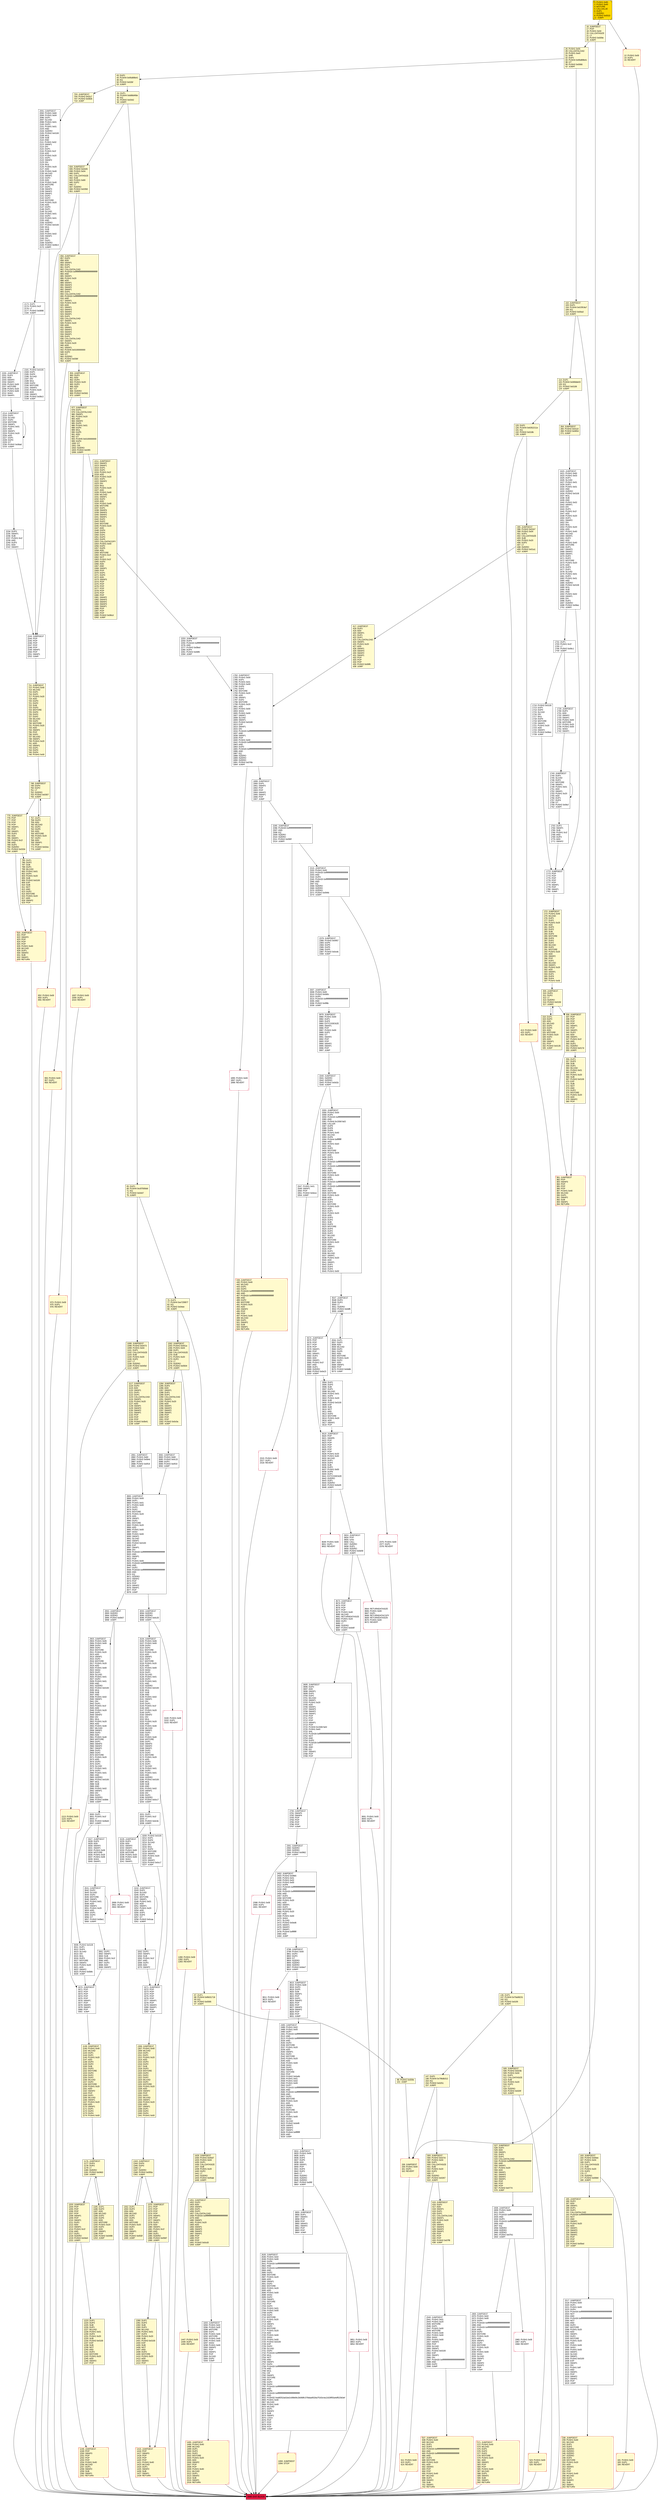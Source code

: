 digraph G {
bgcolor=transparent rankdir=UD;
node [shape=box style=filled color=black fillcolor=white fontname=arial fontcolor=black];
1262 [label="1262: JUMPDEST\l1263: PUSH2 0x051a\l1266: PUSH1 0x04\l1268: DUP1\l1269: CALLDATASIZE\l1270: SUB\l1271: PUSH1 0x20\l1273: DUP2\l1274: LT\l1275: ISZERO\l1276: PUSH2 0x0504\l1279: JUMPI\l" fillcolor=lemonchiffon ];
1117 [label="1117: JUMPDEST\l1118: DUP2\l1119: ADD\l1120: SWAP1\l1121: DUP1\l1122: DUP1\l1123: CALLDATALOAD\l1124: SWAP1\l1125: PUSH1 0x20\l1127: ADD\l1128: SWAP1\l1129: SWAP3\l1130: SWAP2\l1131: SWAP1\l1132: POP\l1133: POP\l1134: POP\l1135: PUSH2 0x0b41\l1138: JUMP\l" fillcolor=lemonchiffon ];
3594 [label="3594: DUP1\l3595: DUP3\l3596: SUB\l3597: DUP1\l3598: MLOAD\l3599: PUSH1 0x01\l3601: DUP4\l3602: PUSH1 0x20\l3604: SUB\l3605: PUSH2 0x0100\l3608: EXP\l3609: SUB\l3610: NOT\l3611: AND\l3612: DUP2\l3613: MSTORE\l3614: PUSH1 0x20\l3616: ADD\l3617: SWAP2\l3618: POP\l" ];
959 [label="959: JUMPDEST\l960: DUP3\l961: ADD\l962: DUP4\l963: PUSH1 0x20\l965: DUP3\l966: ADD\l967: GT\l968: ISZERO\l969: PUSH2 0x03d1\l972: JUMPI\l" fillcolor=lemonchiffon ];
505 [label="505: JUMPDEST\l506: PUSH2 0x023b\l509: PUSH1 0x04\l511: DUP1\l512: CALLDATASIZE\l513: SUB\l514: PUSH1 0x20\l516: DUP2\l517: LT\l518: ISZERO\l519: PUSH2 0x020f\l522: JUMPI\l" fillcolor=lemonchiffon ];
2173 [label="2173: DUP1\l2174: PUSH1 0x1f\l2176: LT\l2177: PUSH2 0x0898\l2180: JUMPI\l" ];
1447 [label="1447: PUSH1 0x00\l1449: DUP1\l1450: REVERT\l" fillcolor=lemonchiffon shape=Msquare color=crimson ];
336 [label="336: JUMPDEST\l337: POP\l338: POP\l339: POP\l340: POP\l341: SWAP1\l342: POP\l343: SWAP1\l344: DUP2\l345: ADD\l346: SWAP1\l347: PUSH1 0x1f\l349: AND\l350: DUP1\l351: ISZERO\l352: PUSH2 0x017d\l355: JUMPI\l" fillcolor=lemonchiffon ];
3547 [label="3547: JUMPDEST\l3548: DUP4\l3549: DUP2\l3550: LT\l3551: ISZERO\l3552: PUSH2 0x0df6\l3555: JUMPI\l" ];
3000 [label="3000: DUP1\l3001: PUSH1 0x1f\l3003: LT\l3004: PUSH2 0x0bd3\l3007: JUMPI\l" ];
3283 [label="3283: JUMPDEST\l3284: PUSH1 0x02\l3286: PUSH1 0x20\l3288: MSTORE\l3289: DUP1\l3290: PUSH1 0x00\l3292: MSTORE\l3293: PUSH1 0x40\l3295: PUSH1 0x00\l3297: SHA3\l3298: PUSH1 0x00\l3300: SWAP2\l3301: POP\l3302: SWAP1\l3303: POP\l3304: SLOAD\l3305: DUP2\l3306: JUMP\l" ];
1965 [label="1965: PUSH1 0x00\l1967: DUP1\l1968: REVERT\l" shape=Msquare color=crimson ];
2903 [label="2903: JUMPDEST\l2904: PUSH1 0x05\l2906: PUSH1 0x00\l2908: DUP4\l2909: DUP2\l2910: MSTORE\l2911: PUSH1 0x20\l2913: ADD\l2914: SWAP1\l2915: DUP2\l2916: MSTORE\l2917: PUSH1 0x20\l2919: ADD\l2920: PUSH1 0x00\l2922: SHA3\l2923: DUP1\l2924: SLOAD\l2925: PUSH1 0x01\l2927: DUP2\l2928: PUSH1 0x01\l2930: AND\l2931: ISZERO\l2932: PUSH2 0x0100\l2935: MUL\l2936: SUB\l2937: AND\l2938: PUSH1 0x02\l2940: SWAP1\l2941: DIV\l2942: DUP1\l2943: PUSH1 0x1f\l2945: ADD\l2946: PUSH1 0x20\l2948: DUP1\l2949: SWAP2\l2950: DIV\l2951: MUL\l2952: PUSH1 0x20\l2954: ADD\l2955: PUSH1 0x40\l2957: MLOAD\l2958: SWAP1\l2959: DUP2\l2960: ADD\l2961: PUSH1 0x40\l2963: MSTORE\l2964: DUP1\l2965: SWAP3\l2966: SWAP2\l2967: SWAP1\l2968: DUP2\l2969: DUP2\l2970: MSTORE\l2971: PUSH1 0x20\l2973: ADD\l2974: DUP3\l2975: DUP1\l2976: SLOAD\l2977: PUSH1 0x01\l2979: DUP2\l2980: PUSH1 0x01\l2982: AND\l2983: ISZERO\l2984: PUSH2 0x0100\l2987: MUL\l2988: SUB\l2989: AND\l2990: PUSH1 0x02\l2992: SWAP1\l2993: DIV\l2994: DUP1\l2995: ISZERO\l2996: PUSH2 0x0bfe\l2999: JUMPI\l" ];
2040 [label="2040: JUMPDEST\l2041: PUSH1 0x01\l2043: PUSH1 0x20\l2045: MSTORE\l2046: DUP1\l2047: PUSH1 0x00\l2049: MSTORE\l2050: PUSH1 0x40\l2052: PUSH1 0x00\l2054: SHA3\l2055: PUSH1 0x00\l2057: SWAP2\l2058: POP\l2059: SLOAD\l2060: SWAP1\l2061: PUSH2 0x0100\l2064: EXP\l2065: SWAP1\l2066: DIV\l2067: PUSH20 0xffffffffffffffffffffffffffffffffffffffff\l2088: AND\l2089: DUP2\l2090: JUMP\l" ];
795 [label="795: DUP1\l796: DUP3\l797: SUB\l798: DUP1\l799: MLOAD\l800: PUSH1 0x01\l802: DUP4\l803: PUSH1 0x20\l805: SUB\l806: PUSH2 0x0100\l809: EXP\l810: SUB\l811: NOT\l812: AND\l813: DUP2\l814: MSTORE\l815: PUSH1 0x20\l817: ADD\l818: SWAP2\l819: POP\l" fillcolor=lemonchiffon ];
775 [label="775: JUMPDEST\l776: POP\l777: POP\l778: POP\l779: POP\l780: SWAP1\l781: POP\l782: SWAP1\l783: DUP2\l784: ADD\l785: SWAP1\l786: PUSH1 0x1f\l788: AND\l789: DUP1\l790: ISZERO\l791: PUSH2 0x0334\l794: JUMPI\l" fillcolor=lemonchiffon ];
181 [label="181: PUSH1 0x00\l183: DUP1\l184: REVERT\l" fillcolor=lemonchiffon shape=Msquare color=crimson ];
1095 [label="1095: JUMPDEST\l1096: PUSH2 0x0473\l1099: PUSH1 0x04\l1101: DUP1\l1102: CALLDATASIZE\l1103: SUB\l1104: PUSH1 0x20\l1106: DUP2\l1107: LT\l1108: ISZERO\l1109: PUSH2 0x045d\l1112: JUMPI\l" fillcolor=lemonchiffon ];
1710 [label="1710: PUSH2 0x0100\l1713: DUP1\l1714: DUP4\l1715: SLOAD\l1716: DIV\l1717: MUL\l1718: DUP4\l1719: MSTORE\l1720: SWAP2\l1721: PUSH1 0x20\l1723: ADD\l1724: SWAP2\l1725: PUSH2 0x06ec\l1728: JUMP\l" ];
1702 [label="1702: DUP1\l1703: PUSH1 0x1f\l1705: LT\l1706: PUSH2 0x06c1\l1709: JUMPI\l" ];
0 [label="0: PUSH1 0x80\l2: PUSH1 0x40\l4: MSTORE\l5: CALLVALUE\l6: DUP1\l7: ISZERO\l8: PUSH2 0x0010\l11: JUMPI\l" fillcolor=lemonchiffon shape=Msquare fillcolor=gold ];
3865 [label="3865: JUMPDEST\l3866: PUSH1 0x00\l3868: DUP1\l3869: PUSH1 0x01\l3871: PUSH1 0x00\l3873: DUP5\l3874: DUP2\l3875: MSTORE\l3876: PUSH1 0x20\l3878: ADD\l3879: SWAP1\l3880: DUP2\l3881: MSTORE\l3882: PUSH1 0x20\l3884: ADD\l3885: PUSH1 0x00\l3887: SHA3\l3888: PUSH1 0x00\l3890: SWAP1\l3891: SLOAD\l3892: SWAP1\l3893: PUSH2 0x0100\l3896: EXP\l3897: SWAP1\l3898: DIV\l3899: PUSH20 0xffffffffffffffffffffffffffffffffffffffff\l3920: AND\l3921: SWAP1\l3922: POP\l3923: PUSH1 0x00\l3925: PUSH20 0xffffffffffffffffffffffffffffffffffffffff\l3946: AND\l3947: DUP2\l3948: PUSH20 0xffffffffffffffffffffffffffffffffffffffff\l3969: AND\l3970: EQ\l3971: ISZERO\l3972: SWAP2\l3973: POP\l3974: POP\l3975: SWAP2\l3976: SWAP1\l3977: POP\l3978: JUMP\l" ];
147 [label="147: DUP1\l148: PUSH4 0x796db312\l153: EQ\l154: PUSH2 0x0251\l157: JUMPI\l" fillcolor=lemonchiffon ];
309 [label="309: JUMPDEST\l310: DUP4\l311: DUP2\l312: LT\l313: ISZERO\l314: PUSH2 0x0150\l317: JUMPI\l" fillcolor=lemonchiffon ];
955 [label="955: PUSH1 0x00\l957: DUP1\l958: REVERT\l" fillcolor=lemonchiffon shape=Msquare color=crimson ];
1908 [label="1908: JUMPDEST\l1909: PUSH1 0x00\l1911: DUP1\l1912: PUSH20 0xffffffffffffffffffffffffffffffffffffffff\l1933: AND\l1934: DUP3\l1935: PUSH20 0xffffffffffffffffffffffffffffffffffffffff\l1956: AND\l1957: EQ\l1958: ISZERO\l1959: ISZERO\l1960: ISZERO\l1961: PUSH2 0x07b1\l1964: JUMPI\l" ];
3307 [label="3307: JUMPDEST\l3308: PUSH1 0x00\l3310: PUSH2 0x0d0c\l3313: DUP5\l3314: PUSH20 0xffffffffffffffffffffffffffffffffffffffff\l3335: AND\l3336: PUSH2 0x0f8b\l3339: JUMP\l" ];
395 [label="395: JUMPDEST\l396: PUSH2 0x01b7\l399: PUSH1 0x04\l401: DUP1\l402: CALLDATASIZE\l403: SUB\l404: PUSH1 0x20\l406: DUP2\l407: LT\l408: ISZERO\l409: PUSH2 0x01a1\l412: JUMPI\l" fillcolor=lemonchiffon ];
1415 [label="1415: JUMPDEST\l1416: POP\l1417: SWAP3\l1418: POP\l1419: POP\l1420: POP\l1421: PUSH1 0x40\l1423: MLOAD\l1424: DUP1\l1425: SWAP2\l1426: SUB\l1427: SWAP1\l1428: RETURN\l" fillcolor=lemonchiffon shape=Msquare color=crimson ];
2319 [label="2319: JUMPDEST\l2320: PUSH1 0x00\l2322: PUSH20 0xffffffffffffffffffffffffffffffffffffffff\l2343: AND\l2344: DUP4\l2345: PUSH20 0xffffffffffffffffffffffffffffffffffffffff\l2366: AND\l2367: EQ\l2368: ISZERO\l2369: ISZERO\l2370: ISZERO\l2371: PUSH2 0x094b\l2374: JUMPI\l" ];
615 [label="615: JUMPDEST\l616: DUP2\l617: ADD\l618: SWAP1\l619: DUP1\l620: DUP1\l621: CALLDATALOAD\l622: SWAP1\l623: PUSH1 0x20\l625: ADD\l626: SWAP1\l627: SWAP3\l628: SWAP2\l629: SWAP1\l630: POP\l631: POP\l632: POP\l633: PUSH2 0x07f8\l636: JUMP\l" fillcolor=lemonchiffon ];
16 [label="16: JUMPDEST\l17: POP\l18: PUSH1 0x04\l20: CALLDATASIZE\l21: LT\l22: PUSH2 0x009e\l25: JUMPI\l" fillcolor=lemonchiffon ];
1352 [label="1352: DUP1\l1353: DUP3\l1354: ADD\l1355: MLOAD\l1356: DUP2\l1357: DUP5\l1358: ADD\l1359: MSTORE\l1360: PUSH1 0x20\l1362: DUP2\l1363: ADD\l1364: SWAP1\l1365: POP\l1366: PUSH2 0x053f\l1369: JUMP\l" fillcolor=lemonchiffon ];
1517 [label="1517: JUMPDEST\l1518: PUSH1 0x00\l1520: DUP1\l1521: PUSH1 0x00\l1523: DUP4\l1524: PUSH28 0xffffffffffffffffffffffffffffffffffffffffffffffffffffffff\l1553: NOT\l1554: AND\l1555: PUSH28 0xffffffffffffffffffffffffffffffffffffffffffffffffffffffff\l1584: NOT\l1585: AND\l1586: DUP2\l1587: MSTORE\l1588: PUSH1 0x20\l1590: ADD\l1591: SWAP1\l1592: DUP2\l1593: MSTORE\l1594: PUSH1 0x20\l1596: ADD\l1597: PUSH1 0x00\l1599: SHA3\l1600: PUSH1 0x00\l1602: SWAP1\l1603: SLOAD\l1604: SWAP1\l1605: PUSH2 0x0100\l1608: EXP\l1609: SWAP1\l1610: DIV\l1611: PUSH1 0xff\l1613: AND\l1614: SWAP1\l1615: POP\l1616: SWAP2\l1617: SWAP1\l1618: POP\l1619: JUMP\l" ];
637 [label="637: JUMPDEST\l638: PUSH1 0x40\l640: MLOAD\l641: DUP1\l642: DUP3\l643: PUSH20 0xffffffffffffffffffffffffffffffffffffffff\l664: AND\l665: PUSH20 0xffffffffffffffffffffffffffffffffffffffff\l686: AND\l687: DUP2\l688: MSTORE\l689: PUSH1 0x20\l691: ADD\l692: SWAP2\l693: POP\l694: POP\l695: PUSH1 0x40\l697: MLOAD\l698: DUP1\l699: SWAP2\l700: SUB\l701: SWAP1\l702: RETURN\l" fillcolor=lemonchiffon shape=Msquare color=crimson ];
1185 [label="1185: DUP1\l1186: DUP3\l1187: ADD\l1188: MLOAD\l1189: DUP2\l1190: DUP5\l1191: ADD\l1192: MSTORE\l1193: PUSH1 0x20\l1195: DUP2\l1196: ADD\l1197: SWAP1\l1198: POP\l1199: PUSH2 0x0498\l1202: JUMP\l" fillcolor=lemonchiffon ];
2091 [label="2091: JUMPDEST\l2092: PUSH1 0x60\l2094: PUSH1 0x04\l2096: DUP1\l2097: SLOAD\l2098: PUSH1 0x01\l2100: DUP2\l2101: PUSH1 0x01\l2103: AND\l2104: ISZERO\l2105: PUSH2 0x0100\l2108: MUL\l2109: SUB\l2110: AND\l2111: PUSH1 0x02\l2113: SWAP1\l2114: DIV\l2115: DUP1\l2116: PUSH1 0x1f\l2118: ADD\l2119: PUSH1 0x20\l2121: DUP1\l2122: SWAP2\l2123: DIV\l2124: MUL\l2125: PUSH1 0x20\l2127: ADD\l2128: PUSH1 0x40\l2130: MLOAD\l2131: SWAP1\l2132: DUP2\l2133: ADD\l2134: PUSH1 0x40\l2136: MSTORE\l2137: DUP1\l2138: SWAP3\l2139: SWAP2\l2140: SWAP1\l2141: DUP2\l2142: DUP2\l2143: MSTORE\l2144: PUSH1 0x20\l2146: ADD\l2147: DUP3\l2148: DUP1\l2149: SLOAD\l2150: PUSH1 0x01\l2152: DUP2\l2153: PUSH1 0x01\l2155: AND\l2156: ISZERO\l2157: PUSH2 0x0100\l2160: MUL\l2161: SUB\l2162: AND\l2163: PUSH1 0x02\l2165: SWAP1\l2166: DIV\l2167: DUP1\l2168: ISZERO\l2169: PUSH2 0x08c3\l2172: JUMPI\l" ];
3347 [label="3347: PUSH1 0x01\l3349: SWAP1\l3350: POP\l3351: PUSH2 0x0ece\l3354: JUMP\l" ];
98 [label="98: PUSH2 0x009e\l101: JUMP\l" fillcolor=lemonchiffon ];
1429 [label="1429: JUMPDEST\l1430: PUSH2 0x05d7\l1433: PUSH1 0x04\l1435: DUP1\l1436: CALLDATASIZE\l1437: SUB\l1438: PUSH1 0x20\l1440: DUP2\l1441: LT\l1442: ISZERO\l1443: PUSH2 0x05ab\l1446: JUMPI\l" fillcolor=lemonchiffon ];
413 [label="413: PUSH1 0x00\l415: DUP1\l416: REVERT\l" fillcolor=lemonchiffon shape=Msquare color=crimson ];
43 [label="43: DUP1\l44: PUSH4 0x95d89b41\l49: EQ\l50: PUSH2 0x02bf\l53: JUMPI\l" fillcolor=lemonchiffon ];
2402 [label="2402: JUMPDEST\l2403: PUSH2 0x09b5\l2406: PUSH1 0x01\l2408: PUSH1 0x02\l2410: PUSH1 0x00\l2412: DUP8\l2413: PUSH20 0xffffffffffffffffffffffffffffffffffffffff\l2434: AND\l2435: PUSH20 0xffffffffffffffffffffffffffffffffffffffff\l2456: AND\l2457: DUP2\l2458: MSTORE\l2459: PUSH1 0x20\l2461: ADD\l2462: SWAP1\l2463: DUP2\l2464: MSTORE\l2465: PUSH1 0x20\l2467: ADD\l2468: PUSH1 0x00\l2470: SHA3\l2471: SLOAD\l2472: PUSH2 0x0ed6\l2475: SWAP1\l2476: SWAP2\l2477: SWAP1\l2478: PUSH4 0xffffffff\l2483: AND\l2484: JUMP\l" ];
3979 [label="3979: JUMPDEST\l3980: PUSH1 0x00\l3982: DUP1\l3983: DUP3\l3984: EXTCODESIZE\l3985: SWAP1\l3986: POP\l3987: PUSH1 0x00\l3989: DUP2\l3990: GT\l3991: SWAP2\l3992: POP\l3993: POP\l3994: SWAP2\l3995: SWAP1\l3996: POP\l3997: JUMP\l" ];
1782 [label="1782: JUMPDEST\l1783: PUSH1 0x00\l1785: DUP1\l1786: PUSH1 0x01\l1788: PUSH1 0x00\l1790: DUP5\l1791: DUP2\l1792: MSTORE\l1793: PUSH1 0x20\l1795: ADD\l1796: SWAP1\l1797: DUP2\l1798: MSTORE\l1799: PUSH1 0x20\l1801: ADD\l1802: PUSH1 0x00\l1804: SHA3\l1805: PUSH1 0x00\l1807: SWAP1\l1808: SLOAD\l1809: SWAP1\l1810: PUSH2 0x0100\l1813: EXP\l1814: SWAP1\l1815: DIV\l1816: PUSH20 0xffffffffffffffffffffffffffffffffffffffff\l1837: AND\l1838: SWAP1\l1839: POP\l1840: PUSH1 0x00\l1842: PUSH20 0xffffffffffffffffffffffffffffffffffffffff\l1863: AND\l1864: DUP2\l1865: PUSH20 0xffffffffffffffffffffffffffffffffffffffff\l1886: AND\l1887: EQ\l1888: ISZERO\l1889: ISZERO\l1890: ISZERO\l1891: PUSH2 0x076b\l1894: JUMPI\l" ];
593 [label="593: JUMPDEST\l594: PUSH2 0x027d\l597: PUSH1 0x04\l599: DUP1\l600: CALLDATASIZE\l601: SUB\l602: PUSH1 0x20\l604: DUP2\l605: LT\l606: ISZERO\l607: PUSH2 0x0267\l610: JUMPI\l" fillcolor=lemonchiffon ];
2379 [label="2379: JUMPDEST\l2380: PUSH2 0x0957\l2383: DUP5\l2384: DUP5\l2385: DUP5\l2386: DUP5\l2387: PUSH2 0x0ceb\l2390: JUMP\l" ];
3811 [label="3811: PUSH1 0x00\l3813: DUP1\l3814: REVERT\l" shape=Msquare color=crimson ];
3340 [label="3340: JUMPDEST\l3341: ISZERO\l3342: ISZERO\l3343: PUSH2 0x0d1b\l3346: JUMPI\l" ];
185 [label="185: JUMPDEST\l186: DUP2\l187: ADD\l188: SWAP1\l189: DUP1\l190: DUP1\l191: CALLDATALOAD\l192: PUSH28 0xffffffffffffffffffffffffffffffffffffffffffffffffffffffff\l221: NOT\l222: AND\l223: SWAP1\l224: PUSH1 0x20\l226: ADD\l227: SWAP1\l228: SWAP3\l229: SWAP2\l230: SWAP1\l231: POP\l232: POP\l233: POP\l234: PUSH2 0x05ed\l237: JUMP\l" fillcolor=lemonchiffon ];
1203 [label="1203: JUMPDEST\l1204: POP\l1205: POP\l1206: POP\l1207: POP\l1208: SWAP1\l1209: POP\l1210: SWAP1\l1211: DUP2\l1212: ADD\l1213: SWAP1\l1214: PUSH1 0x1f\l1216: AND\l1217: DUP1\l1218: ISZERO\l1219: PUSH2 0x04e0\l1222: JUMPI\l" fillcolor=lemonchiffon ];
3664 [label="3664: RETURNDATASIZE\l3665: PUSH1 0x00\l3667: DUP1\l3668: RETURNDATACOPY\l3669: RETURNDATASIZE\l3670: PUSH1 0x00\l3672: REVERT\l" shape=Msquare color=crimson ];
1007 [label="1007: PUSH1 0x00\l1009: DUP1\l1010: REVERT\l" fillcolor=lemonchiffon shape=Msquare color=crimson ];
3041 [label="3041: JUMPDEST\l3042: DUP2\l3043: SLOAD\l3044: DUP2\l3045: MSTORE\l3046: SWAP1\l3047: PUSH1 0x01\l3049: ADD\l3050: SWAP1\l3051: PUSH1 0x20\l3053: ADD\l3054: DUP1\l3055: DUP4\l3056: GT\l3057: PUSH2 0x0be1\l3060: JUMPI\l" ];
3790 [label="3790: JUMPDEST\l3791: SWAP5\l3792: SWAP4\l3793: POP\l3794: POP\l3795: POP\l3796: POP\l3797: JUMP\l" ];
1370 [label="1370: JUMPDEST\l1371: POP\l1372: POP\l1373: POP\l1374: POP\l1375: SWAP1\l1376: POP\l1377: SWAP1\l1378: DUP2\l1379: ADD\l1380: SWAP1\l1381: PUSH1 0x1f\l1383: AND\l1384: DUP1\l1385: ISZERO\l1386: PUSH2 0x0587\l1389: JUMPI\l" fillcolor=lemonchiffon ];
2285 [label="2285: JUMPDEST\l2286: PUSH20 0xffffffffffffffffffffffffffffffffffffffff\l2307: AND\l2308: EQ\l2309: ISZERO\l2310: ISZERO\l2311: PUSH2 0x090f\l2314: JUMPI\l" ];
3271 [label="3271: JUMPDEST\l3272: POP\l3273: POP\l3274: POP\l3275: POP\l3276: POP\l3277: SWAP1\l3278: POP\l3279: SWAP2\l3280: SWAP1\l3281: POP\l3282: JUMP\l" ];
3242 [label="3242: JUMPDEST\l3243: DUP2\l3244: SLOAD\l3245: DUP2\l3246: MSTORE\l3247: SWAP1\l3248: PUSH1 0x01\l3250: ADD\l3251: SWAP1\l3252: PUSH1 0x20\l3254: ADD\l3255: DUP1\l3256: DUP4\l3257: GT\l3258: PUSH2 0x0caa\l3261: JUMPI\l" ];
3070 [label="3070: JUMPDEST\l3071: POP\l3072: POP\l3073: POP\l3074: POP\l3075: POP\l3076: SWAP1\l3077: POP\l3078: SWAP2\l3079: SWAP1\l3080: POP\l3081: JUMP\l" ];
3855 [label="3855: JUMPDEST\l3856: DUP1\l3857: SWAP2\l3858: POP\l3859: POP\l3860: SWAP3\l3861: SWAP2\l3862: POP\l3863: POP\l3864: JUMP\l" ];
1495 [label="1495: JUMPDEST\l1496: PUSH1 0x40\l1498: MLOAD\l1499: DUP1\l1500: DUP3\l1501: DUP2\l1502: MSTORE\l1503: PUSH1 0x20\l1505: ADD\l1506: SWAP2\l1507: POP\l1508: POP\l1509: PUSH1 0x40\l1511: MLOAD\l1512: DUP1\l1513: SWAP2\l1514: SUB\l1515: SWAP1\l1516: RETURN\l" fillcolor=lemonchiffon shape=Msquare color=crimson ];
318 [label="318: DUP1\l319: DUP3\l320: ADD\l321: MLOAD\l322: DUP2\l323: DUP5\l324: ADD\l325: MSTORE\l326: PUSH1 0x20\l328: DUP2\l329: ADD\l330: SWAP1\l331: POP\l332: PUSH2 0x0135\l335: JUMP\l" fillcolor=lemonchiffon ];
1390 [label="1390: DUP1\l1391: DUP3\l1392: SUB\l1393: DUP1\l1394: MLOAD\l1395: PUSH1 0x01\l1397: DUP4\l1398: PUSH1 0x20\l1400: SUB\l1401: PUSH2 0x0100\l1404: EXP\l1405: SUB\l1406: NOT\l1407: AND\l1408: DUP2\l1409: MSTORE\l1410: PUSH1 0x20\l1412: ADD\l1413: SWAP2\l1414: POP\l" fillcolor=lemonchiffon ];
3104 [label="3104: JUMPDEST\l3105: PUSH1 0x06\l3107: PUSH1 0x00\l3109: DUP4\l3110: DUP2\l3111: MSTORE\l3112: PUSH1 0x20\l3114: ADD\l3115: SWAP1\l3116: DUP2\l3117: MSTORE\l3118: PUSH1 0x20\l3120: ADD\l3121: PUSH1 0x00\l3123: SHA3\l3124: DUP1\l3125: SLOAD\l3126: PUSH1 0x01\l3128: DUP2\l3129: PUSH1 0x01\l3131: AND\l3132: ISZERO\l3133: PUSH2 0x0100\l3136: MUL\l3137: SUB\l3138: AND\l3139: PUSH1 0x02\l3141: SWAP1\l3142: DIV\l3143: DUP1\l3144: PUSH1 0x1f\l3146: ADD\l3147: PUSH1 0x20\l3149: DUP1\l3150: SWAP2\l3151: DIV\l3152: MUL\l3153: PUSH1 0x20\l3155: ADD\l3156: PUSH1 0x40\l3158: MLOAD\l3159: SWAP1\l3160: DUP2\l3161: ADD\l3162: PUSH1 0x40\l3164: MSTORE\l3165: DUP1\l3166: SWAP3\l3167: SWAP2\l3168: SWAP1\l3169: DUP2\l3170: DUP2\l3171: MSTORE\l3172: PUSH1 0x20\l3174: ADD\l3175: DUP3\l3176: DUP1\l3177: SLOAD\l3178: PUSH1 0x01\l3180: DUP2\l3181: PUSH1 0x01\l3183: AND\l3184: ISZERO\l3185: PUSH2 0x0100\l3188: MUL\l3189: SUB\l3190: AND\l3191: PUSH1 0x02\l3193: SWAP1\l3194: DIV\l3195: DUP1\l3196: ISZERO\l3197: PUSH2 0x0cc7\l3200: JUMPI\l" ];
748 [label="748: JUMPDEST\l749: DUP4\l750: DUP2\l751: LT\l752: ISZERO\l753: PUSH2 0x0307\l756: JUMPI\l" fillcolor=lemonchiffon ];
973 [label="973: PUSH1 0x00\l975: DUP1\l976: REVERT\l" fillcolor=lemonchiffon shape=Msquare color=crimson ];
356 [label="356: DUP1\l357: DUP3\l358: SUB\l359: DUP1\l360: MLOAD\l361: PUSH1 0x01\l363: DUP4\l364: PUSH1 0x20\l366: SUB\l367: PUSH2 0x0100\l370: EXP\l371: SUB\l372: NOT\l373: AND\l374: DUP2\l375: MSTORE\l376: PUSH1 0x20\l378: ADD\l379: SWAP2\l380: POP\l" fillcolor=lemonchiffon ];
3201 [label="3201: DUP1\l3202: PUSH1 0x1f\l3204: LT\l3205: PUSH2 0x0c9c\l3208: JUMPI\l" ];
3556 [label="3556: DUP1\l3557: DUP3\l3558: ADD\l3559: MLOAD\l3560: DUP2\l3561: DUP5\l3562: ADD\l3563: MSTORE\l3564: PUSH1 0x20\l3566: DUP2\l3567: ADD\l3568: SWAP1\l3569: POP\l3570: PUSH2 0x0ddb\l3573: JUMP\l" ];
711 [label="711: JUMPDEST\l712: PUSH1 0x40\l714: MLOAD\l715: DUP1\l716: DUP1\l717: PUSH1 0x20\l719: ADD\l720: DUP3\l721: DUP2\l722: SUB\l723: DUP3\l724: MSTORE\l725: DUP4\l726: DUP2\l727: DUP2\l728: MLOAD\l729: DUP2\l730: MSTORE\l731: PUSH1 0x20\l733: ADD\l734: SWAP2\l735: POP\l736: DUP1\l737: MLOAD\l738: SWAP1\l739: PUSH1 0x20\l741: ADD\l742: SWAP1\l743: DUP1\l744: DUP4\l745: DUP4\l746: PUSH1 0x00\l" fillcolor=lemonchiffon ];
1248 [label="1248: JUMPDEST\l1249: POP\l1250: SWAP3\l1251: POP\l1252: POP\l1253: POP\l1254: PUSH1 0x40\l1256: MLOAD\l1257: DUP1\l1258: SWAP2\l1259: SUB\l1260: SWAP1\l1261: RETURN\l" fillcolor=lemonchiffon shape=Msquare color=crimson ];
1451 [label="1451: JUMPDEST\l1452: DUP2\l1453: ADD\l1454: SWAP1\l1455: DUP1\l1456: DUP1\l1457: CALLDATALOAD\l1458: PUSH20 0xffffffffffffffffffffffffffffffffffffffff\l1479: AND\l1480: SWAP1\l1481: PUSH1 0x20\l1483: ADD\l1484: SWAP1\l1485: SWAP3\l1486: SWAP2\l1487: SWAP1\l1488: POP\l1489: POP\l1490: POP\l1491: PUSH2 0x0cd3\l1494: JUMP\l" fillcolor=lemonchiffon ];
125 [label="125: DUP1\l126: PUSH4 0x6352211e\l131: EQ\l132: PUSH2 0x018b\l135: JUMPI\l" fillcolor=lemonchiffon ];
1284 [label="1284: JUMPDEST\l1285: DUP2\l1286: ADD\l1287: SWAP1\l1288: DUP1\l1289: DUP1\l1290: CALLDATALOAD\l1291: SWAP1\l1292: PUSH1 0x20\l1294: ADD\l1295: SWAP1\l1296: SWAP3\l1297: SWAP2\l1298: SWAP1\l1299: POP\l1300: POP\l1301: POP\l1302: PUSH2 0x0c0a\l1305: JUMP\l" fillcolor=lemonchiffon ];
2200 [label="2200: JUMPDEST\l2201: DUP3\l2202: ADD\l2203: SWAP2\l2204: SWAP1\l2205: PUSH1 0x00\l2207: MSTORE\l2208: PUSH1 0x20\l2210: PUSH1 0x00\l2212: SHA3\l2213: SWAP1\l" ];
2234 [label="2234: DUP3\l2235: SWAP1\l2236: SUB\l2237: PUSH1 0x1f\l2239: AND\l2240: DUP3\l2241: ADD\l2242: SWAP2\l" ];
54 [label="54: DUP1\l55: PUSH4 0xb88d4fde\l60: EQ\l61: PUSH2 0x0342\l64: JUMPI\l" fillcolor=lemonchiffon ];
3228 [label="3228: JUMPDEST\l3229: DUP3\l3230: ADD\l3231: SWAP2\l3232: SWAP1\l3233: PUSH1 0x00\l3235: MSTORE\l3236: PUSH1 0x20\l3238: PUSH1 0x00\l3240: SHA3\l3241: SWAP1\l" ];
3262 [label="3262: DUP3\l3263: SWAP1\l3264: SUB\l3265: PUSH1 0x1f\l3267: AND\l3268: DUP3\l3269: ADD\l3270: SWAP2\l" ];
2881 [label="2881: JUMPDEST\l2882: PUSH1 0x60\l2884: PUSH2 0x0b4c\l2887: DUP3\l2888: PUSH2 0x0f19\l2891: JUMP\l" ];
571 [label="571: JUMPDEST\l572: PUSH1 0x40\l574: MLOAD\l575: DUP1\l576: DUP3\l577: DUP2\l578: MSTORE\l579: PUSH1 0x20\l581: ADD\l582: SWAP2\l583: POP\l584: POP\l585: PUSH1 0x40\l587: MLOAD\l588: DUP1\l589: SWAP2\l590: SUB\l591: SWAP1\l592: RETURN\l" fillcolor=lemonchiffon shape=Msquare color=crimson ];
1011 [label="1011: JUMPDEST\l1012: SWAP2\l1013: SWAP1\l1014: DUP1\l1015: DUP1\l1016: PUSH1 0x1f\l1018: ADD\l1019: PUSH1 0x20\l1021: DUP1\l1022: SWAP2\l1023: DIV\l1024: MUL\l1025: PUSH1 0x20\l1027: ADD\l1028: PUSH1 0x40\l1030: MLOAD\l1031: SWAP1\l1032: DUP2\l1033: ADD\l1034: PUSH1 0x40\l1036: MSTORE\l1037: DUP1\l1038: SWAP4\l1039: SWAP3\l1040: SWAP2\l1041: SWAP1\l1042: DUP2\l1043: DUP2\l1044: MSTORE\l1045: PUSH1 0x20\l1047: ADD\l1048: DUP4\l1049: DUP4\l1050: DUP1\l1051: DUP3\l1052: DUP5\l1053: CALLDATACOPY\l1054: PUSH1 0x00\l1056: DUP2\l1057: DUP5\l1058: ADD\l1059: MSTORE\l1060: PUSH1 0x1f\l1062: NOT\l1063: PUSH1 0x1f\l1065: DUP3\l1066: ADD\l1067: AND\l1068: SWAP1\l1069: POP\l1070: DUP1\l1071: DUP4\l1072: ADD\l1073: SWAP3\l1074: POP\l1075: POP\l1076: POP\l1077: POP\l1078: POP\l1079: POP\l1080: POP\l1081: SWAP2\l1082: SWAP3\l1083: SWAP2\l1084: SWAP3\l1085: SWAP1\l1086: POP\l1087: POP\l1088: POP\l1089: PUSH2 0x08cd\l1092: JUMP\l" fillcolor=lemonchiffon ];
102 [label="102: JUMPDEST\l103: DUP1\l104: PUSH4 0x01ffc9a7\l109: EQ\l110: PUSH2 0x00a3\l113: JUMPI\l" fillcolor=lemonchiffon ];
158 [label="158: JUMPDEST\l159: PUSH1 0x00\l161: DUP1\l162: REVERT\l" fillcolor=lemonchiffon shape=Msquare color=crimson ];
3093 [label="3093: JUMPDEST\l3094: ISZERO\l3095: ISZERO\l3096: PUSH2 0x0c20\l3099: JUMPI\l" ];
3998 [label="3998: EXIT BLOCK\l" fillcolor=crimson ];
856 [label="856: JUMPDEST\l857: DUP2\l858: ADD\l859: SWAP1\l860: DUP1\l861: DUP1\l862: CALLDATALOAD\l863: PUSH20 0xffffffffffffffffffffffffffffffffffffffff\l884: AND\l885: SWAP1\l886: PUSH1 0x20\l888: ADD\l889: SWAP1\l890: SWAP3\l891: SWAP2\l892: SWAP1\l893: DUP1\l894: CALLDATALOAD\l895: PUSH20 0xffffffffffffffffffffffffffffffffffffffff\l916: AND\l917: SWAP1\l918: PUSH1 0x20\l920: ADD\l921: SWAP1\l922: SWAP3\l923: SWAP2\l924: SWAP1\l925: DUP1\l926: CALLDATALOAD\l927: SWAP1\l928: PUSH1 0x20\l930: ADD\l931: SWAP1\l932: SWAP3\l933: SWAP2\l934: SWAP1\l935: DUP1\l936: CALLDATALOAD\l937: SWAP1\l938: PUSH1 0x20\l940: ADD\l941: SWAP1\l942: PUSH5 0x0100000000\l948: DUP2\l949: GT\l950: ISZERO\l951: PUSH2 0x03bf\l954: JUMPI\l" fillcolor=lemonchiffon ];
272 [label="272: JUMPDEST\l273: PUSH1 0x40\l275: MLOAD\l276: DUP1\l277: DUP1\l278: PUSH1 0x20\l280: ADD\l281: DUP3\l282: DUP2\l283: SUB\l284: DUP3\l285: MSTORE\l286: DUP4\l287: DUP2\l288: DUP2\l289: MLOAD\l290: DUP2\l291: MSTORE\l292: PUSH1 0x20\l294: ADD\l295: SWAP2\l296: POP\l297: DUP1\l298: MLOAD\l299: SWAP1\l300: PUSH1 0x20\l302: ADD\l303: SWAP1\l304: DUP1\l305: DUP4\l306: DUP4\l307: PUSH1 0x00\l" fillcolor=lemonchiffon ];
1280 [label="1280: PUSH1 0x00\l1282: DUP1\l1283: REVERT\l" fillcolor=lemonchiffon shape=Msquare color=crimson ];
26 [label="26: PUSH1 0x00\l28: CALLDATALOAD\l29: PUSH1 0xe0\l31: SHR\l32: DUP1\l33: PUSH4 0x95d89b41\l38: GT\l39: PUSH2 0x0066\l42: JUMPI\l" fillcolor=lemonchiffon ];
527 [label="527: JUMPDEST\l528: DUP2\l529: ADD\l530: SWAP1\l531: DUP1\l532: DUP1\l533: CALLDATALOAD\l534: PUSH20 0xffffffffffffffffffffffffffffffffffffffff\l555: AND\l556: SWAP1\l557: PUSH1 0x20\l559: ADD\l560: SWAP1\l561: SWAP3\l562: SWAP2\l563: SWAP1\l564: POP\l565: POP\l566: POP\l567: PUSH2 0x0774\l570: JUMP\l" fillcolor=lemonchiffon ];
3832 [label="3832: JUMPDEST\l3833: PUSH1 0x00\l3835: DUP1\l3836: DUP3\l3837: DUP5\l3838: ADD\l3839: SWAP1\l3840: POP\l3841: DUP4\l3842: DUP2\l3843: LT\l3844: ISZERO\l3845: ISZERO\l3846: ISZERO\l3847: PUSH2 0x0f0f\l3850: JUMPI\l" ];
523 [label="523: PUSH1 0x00\l525: DUP1\l526: REVERT\l" fillcolor=lemonchiffon shape=Msquare color=crimson ];
1306 [label="1306: JUMPDEST\l1307: PUSH1 0x40\l1309: MLOAD\l1310: DUP1\l1311: DUP1\l1312: PUSH1 0x20\l1314: ADD\l1315: DUP3\l1316: DUP2\l1317: SUB\l1318: DUP3\l1319: MSTORE\l1320: DUP4\l1321: DUP2\l1322: DUP2\l1323: MLOAD\l1324: DUP2\l1325: MSTORE\l1326: PUSH1 0x20\l1328: ADD\l1329: SWAP2\l1330: POP\l1331: DUP1\l1332: MLOAD\l1333: SWAP1\l1334: PUSH1 0x20\l1336: ADD\l1337: SWAP1\l1338: DUP1\l1339: DUP4\l1340: DUP4\l1341: PUSH1 0x00\l" fillcolor=lemonchiffon ];
2315 [label="2315: PUSH1 0x00\l2317: DUP1\l2318: REVERT\l" shape=Msquare color=crimson ];
3851 [label="3851: PUSH1 0x00\l3853: DUP1\l3854: REVERT\l" shape=Msquare color=crimson ];
3355 [label="3355: JUMPDEST\l3356: PUSH1 0x00\l3358: DUP5\l3359: PUSH20 0xffffffffffffffffffffffffffffffffffffffff\l3380: AND\l3381: PUSH4 0x150b7a02\l3386: CALLER\l3387: DUP9\l3388: DUP8\l3389: DUP8\l3390: PUSH1 0x40\l3392: MLOAD\l3393: DUP6\l3394: PUSH4 0xffffffff\l3399: AND\l3400: PUSH1 0xe0\l3402: SHL\l3403: DUP2\l3404: MSTORE\l3405: PUSH1 0x04\l3407: ADD\l3408: DUP1\l3409: DUP6\l3410: PUSH20 0xffffffffffffffffffffffffffffffffffffffff\l3431: AND\l3432: PUSH20 0xffffffffffffffffffffffffffffffffffffffff\l3453: AND\l3454: DUP2\l3455: MSTORE\l3456: PUSH1 0x20\l3458: ADD\l3459: DUP5\l3460: PUSH20 0xffffffffffffffffffffffffffffffffffffffff\l3481: AND\l3482: PUSH20 0xffffffffffffffffffffffffffffffffffffffff\l3503: AND\l3504: DUP2\l3505: MSTORE\l3506: PUSH1 0x20\l3508: ADD\l3509: DUP4\l3510: DUP2\l3511: MSTORE\l3512: PUSH1 0x20\l3514: ADD\l3515: DUP1\l3516: PUSH1 0x20\l3518: ADD\l3519: DUP3\l3520: DUP2\l3521: SUB\l3522: DUP3\l3523: MSTORE\l3524: DUP4\l3525: DUP2\l3526: DUP2\l3527: MLOAD\l3528: DUP2\l3529: MSTORE\l3530: PUSH1 0x20\l3532: ADD\l3533: SWAP2\l3534: POP\l3535: DUP1\l3536: MLOAD\l3537: SWAP1\l3538: PUSH1 0x20\l3540: ADD\l3541: SWAP1\l3542: DUP1\l3543: DUP4\l3544: DUP4\l3545: PUSH1 0x00\l" ];
820 [label="820: JUMPDEST\l821: POP\l822: SWAP3\l823: POP\l824: POP\l825: POP\l826: PUSH1 0x40\l828: MLOAD\l829: DUP1\l830: SWAP2\l831: SUB\l832: SWAP1\l833: RETURN\l" fillcolor=lemonchiffon shape=Msquare color=crimson ];
12 [label="12: PUSH1 0x00\l14: DUP1\l15: REVERT\l" fillcolor=lemonchiffon shape=Msquare color=crimson ];
87 [label="87: DUP1\l88: PUSH4 0xf6631718\l93: EQ\l94: PUSH2 0x0595\l97: JUMPI\l" fillcolor=lemonchiffon ];
1899 [label="1899: JUMPDEST\l1900: DUP1\l1901: SWAP2\l1902: POP\l1903: POP\l1904: SWAP2\l1905: SWAP1\l1906: POP\l1907: JUMP\l" ];
3574 [label="3574: JUMPDEST\l3575: POP\l3576: POP\l3577: POP\l3578: POP\l3579: SWAP1\l3580: POP\l3581: SWAP1\l3582: DUP2\l3583: ADD\l3584: SWAP1\l3585: PUSH1 0x1f\l3587: AND\l3588: DUP1\l3589: ISZERO\l3590: PUSH2 0x0e23\l3593: JUMPI\l" ];
264 [label="264: JUMPDEST\l265: PUSH2 0x0110\l268: PUSH2 0x0654\l271: JUMP\l" fillcolor=lemonchiffon ];
757 [label="757: DUP1\l758: DUP3\l759: ADD\l760: MLOAD\l761: DUP2\l762: DUP5\l763: ADD\l764: MSTORE\l765: PUSH1 0x20\l767: DUP2\l768: ADD\l769: SWAP1\l770: POP\l771: PUSH2 0x02ec\l774: JUMP\l" fillcolor=lemonchiffon ];
3815 [label="3815: JUMPDEST\l3816: PUSH1 0x00\l3818: DUP3\l3819: DUP5\l3820: SUB\l3821: SWAP1\l3822: POP\l3823: DUP1\l3824: SWAP2\l3825: POP\l3826: POP\l3827: SWAP3\l3828: SWAP2\l3829: POP\l3830: POP\l3831: JUMP\l" ];
1969 [label="1969: JUMPDEST\l1970: PUSH1 0x02\l1972: PUSH1 0x00\l1974: DUP4\l1975: PUSH20 0xffffffffffffffffffffffffffffffffffffffff\l1996: AND\l1997: PUSH20 0xffffffffffffffffffffffffffffffffffffffff\l2018: AND\l2019: DUP2\l2020: MSTORE\l2021: PUSH1 0x20\l2023: ADD\l2024: SWAP1\l2025: DUP2\l2026: MSTORE\l2027: PUSH1 0x20\l2029: ADD\l2030: PUSH1 0x00\l2032: SHA3\l2033: SLOAD\l2034: SWAP1\l2035: POP\l2036: SWAP2\l2037: SWAP1\l2038: POP\l2039: JUMP\l" ];
3653 [label="3653: JUMPDEST\l3654: POP\l3655: GAS\l3656: CALL\l3657: ISZERO\l3658: DUP1\l3659: ISZERO\l3660: PUSH2 0x0e59\l3663: JUMPI\l" ];
3100 [label="3100: PUSH1 0x00\l3102: DUP1\l3103: REVERT\l" shape=Msquare color=crimson ];
3673 [label="3673: JUMPDEST\l3674: POP\l3675: POP\l3676: POP\l3677: POP\l3678: PUSH1 0x40\l3680: MLOAD\l3681: RETURNDATASIZE\l3682: PUSH1 0x20\l3684: DUP2\l3685: LT\l3686: ISZERO\l3687: PUSH2 0x0e6f\l3690: JUMPI\l" ];
611 [label="611: PUSH1 0x00\l613: DUP1\l614: REVERT\l" fillcolor=lemonchiffon shape=Msquare color=crimson ];
1139 [label="1139: JUMPDEST\l1140: PUSH1 0x40\l1142: MLOAD\l1143: DUP1\l1144: DUP1\l1145: PUSH1 0x20\l1147: ADD\l1148: DUP3\l1149: DUP2\l1150: SUB\l1151: DUP3\l1152: MSTORE\l1153: DUP4\l1154: DUP2\l1155: DUP2\l1156: MLOAD\l1157: DUP2\l1158: MSTORE\l1159: PUSH1 0x20\l1161: ADD\l1162: SWAP2\l1163: POP\l1164: DUP1\l1165: MLOAD\l1166: SWAP1\l1167: PUSH1 0x20\l1169: ADD\l1170: SWAP1\l1171: DUP1\l1172: DUP4\l1173: DUP4\l1174: PUSH1 0x00\l" fillcolor=lemonchiffon ];
65 [label="65: DUP1\l66: PUSH4 0xc87b56dd\l71: EQ\l72: PUSH2 0x0447\l75: JUMPI\l" fillcolor=lemonchiffon ];
114 [label="114: DUP1\l115: PUSH4 0x06fdde03\l120: EQ\l121: PUSH2 0x0108\l124: JUMPI\l" fillcolor=lemonchiffon ];
76 [label="76: DUP1\l77: PUSH4 0xe725f877\l82: EQ\l83: PUSH2 0x04ee\l86: JUMPI\l" fillcolor=lemonchiffon ];
1343 [label="1343: JUMPDEST\l1344: DUP4\l1345: DUP2\l1346: LT\l1347: ISZERO\l1348: PUSH2 0x055a\l1351: JUMPI\l" fillcolor=lemonchiffon ];
1895 [label="1895: PUSH1 0x00\l1897: DUP1\l1898: REVERT\l" shape=Msquare color=crimson ];
3619 [label="3619: JUMPDEST\l3620: POP\l3621: SWAP6\l3622: POP\l3623: POP\l3624: POP\l3625: POP\l3626: POP\l3627: POP\l3628: PUSH1 0x20\l3630: PUSH1 0x40\l3632: MLOAD\l3633: DUP1\l3634: DUP4\l3635: SUB\l3636: DUP2\l3637: PUSH1 0x00\l3639: DUP8\l3640: DUP1\l3641: EXTCODESIZE\l3642: ISZERO\l3643: DUP1\l3644: ISZERO\l3645: PUSH2 0x0e45\l3648: JUMPI\l" ];
2485 [label="2485: JUMPDEST\l2486: PUSH1 0x02\l2488: PUSH1 0x00\l2490: DUP7\l2491: PUSH20 0xffffffffffffffffffffffffffffffffffffffff\l2512: AND\l2513: PUSH20 0xffffffffffffffffffffffffffffffffffffffff\l2534: AND\l2535: DUP2\l2536: MSTORE\l2537: PUSH1 0x20\l2539: ADD\l2540: SWAP1\l2541: DUP2\l2542: MSTORE\l2543: PUSH1 0x20\l2545: ADD\l2546: PUSH1 0x00\l2548: SHA3\l2549: DUP2\l2550: SWAP1\l2551: SSTORE\l2552: POP\l2553: PUSH2 0x0a4b\l2556: PUSH1 0x01\l2558: PUSH1 0x02\l2560: PUSH1 0x00\l2562: DUP7\l2563: PUSH20 0xffffffffffffffffffffffffffffffffffffffff\l2584: AND\l2585: PUSH20 0xffffffffffffffffffffffffffffffffffffffff\l2606: AND\l2607: DUP2\l2608: MSTORE\l2609: PUSH1 0x20\l2611: ADD\l2612: SWAP1\l2613: DUP2\l2614: MSTORE\l2615: PUSH1 0x20\l2617: ADD\l2618: PUSH1 0x00\l2620: SHA3\l2621: SLOAD\l2622: PUSH2 0x0ef8\l2625: SWAP1\l2626: SWAP2\l2627: SWAP1\l2628: PUSH4 0xffffffff\l2633: AND\l2634: JUMP\l" ];
3027 [label="3027: JUMPDEST\l3028: DUP3\l3029: ADD\l3030: SWAP2\l3031: SWAP1\l3032: PUSH1 0x00\l3034: MSTORE\l3035: PUSH1 0x20\l3037: PUSH1 0x00\l3039: SHA3\l3040: SWAP1\l" ];
3691 [label="3691: PUSH1 0x00\l3693: DUP1\l3694: REVERT\l" shape=Msquare color=crimson ];
2253 [label="2253: JUMPDEST\l2254: DUP4\l2255: PUSH20 0xffffffffffffffffffffffffffffffffffffffff\l2276: AND\l2277: PUSH2 0x08ed\l2280: DUP4\l2281: PUSH2 0x06f6\l2284: JUMP\l" ];
1223 [label="1223: DUP1\l1224: DUP3\l1225: SUB\l1226: DUP1\l1227: MLOAD\l1228: PUSH1 0x01\l1230: DUP4\l1231: PUSH1 0x20\l1233: SUB\l1234: PUSH2 0x0100\l1237: EXP\l1238: SUB\l1239: NOT\l1240: AND\l1241: DUP2\l1242: MSTORE\l1243: PUSH1 0x20\l1245: ADD\l1246: SWAP2\l1247: POP\l" fillcolor=lemonchiffon ];
3061 [label="3061: DUP3\l3062: SWAP1\l3063: SUB\l3064: PUSH1 0x1f\l3066: AND\l3067: DUP3\l3068: ADD\l3069: SWAP2\l" ];
417 [label="417: JUMPDEST\l418: DUP2\l419: ADD\l420: SWAP1\l421: DUP1\l422: DUP1\l423: CALLDATALOAD\l424: SWAP1\l425: PUSH1 0x20\l427: ADD\l428: SWAP1\l429: SWAP3\l430: SWAP2\l431: SWAP1\l432: POP\l433: POP\l434: POP\l435: PUSH2 0x06f6\l438: JUMP\l" fillcolor=lemonchiffon ];
1093 [label="1093: JUMPDEST\l1094: STOP\l" fillcolor=lemonchiffon shape=Msquare color=crimson ];
136 [label="136: DUP1\l137: PUSH4 0x70a08231\l142: EQ\l143: PUSH2 0x01f9\l146: JUMPI\l" fillcolor=lemonchiffon ];
238 [label="238: JUMPDEST\l239: PUSH1 0x40\l241: MLOAD\l242: DUP1\l243: DUP3\l244: ISZERO\l245: ISZERO\l246: ISZERO\l247: ISZERO\l248: DUP2\l249: MSTORE\l250: PUSH1 0x20\l252: ADD\l253: SWAP2\l254: POP\l255: POP\l256: PUSH1 0x40\l258: MLOAD\l259: DUP1\l260: SWAP2\l261: SUB\l262: SWAP1\l263: RETURN\l" fillcolor=lemonchiffon shape=Msquare color=crimson ];
2892 [label="2892: JUMPDEST\l2893: ISZERO\l2894: ISZERO\l2895: PUSH2 0x0b57\l2898: JUMPI\l" ];
1772 [label="1772: JUMPDEST\l1773: POP\l1774: POP\l1775: POP\l1776: POP\l1777: POP\l1778: SWAP1\l1779: POP\l1780: SWAP1\l1781: JUMP\l" ];
163 [label="163: JUMPDEST\l164: PUSH2 0x00ee\l167: PUSH1 0x04\l169: DUP1\l170: CALLDATASIZE\l171: SUB\l172: PUSH1 0x20\l174: DUP2\l175: LT\l176: ISZERO\l177: PUSH2 0x00b9\l180: JUMPI\l" fillcolor=lemonchiffon ];
1620 [label="1620: JUMPDEST\l1621: PUSH1 0x60\l1623: PUSH1 0x03\l1625: DUP1\l1626: SLOAD\l1627: PUSH1 0x01\l1629: DUP2\l1630: PUSH1 0x01\l1632: AND\l1633: ISZERO\l1634: PUSH2 0x0100\l1637: MUL\l1638: SUB\l1639: AND\l1640: PUSH1 0x02\l1642: SWAP1\l1643: DIV\l1644: DUP1\l1645: PUSH1 0x1f\l1647: ADD\l1648: PUSH1 0x20\l1650: DUP1\l1651: SWAP2\l1652: DIV\l1653: MUL\l1654: PUSH1 0x20\l1656: ADD\l1657: PUSH1 0x40\l1659: MLOAD\l1660: SWAP1\l1661: DUP2\l1662: ADD\l1663: PUSH1 0x40\l1665: MSTORE\l1666: DUP1\l1667: SWAP3\l1668: SWAP2\l1669: SWAP1\l1670: DUP2\l1671: DUP2\l1672: MSTORE\l1673: PUSH1 0x20\l1675: ADD\l1676: DUP3\l1677: DUP1\l1678: SLOAD\l1679: PUSH1 0x01\l1681: DUP2\l1682: PUSH1 0x01\l1684: AND\l1685: ISZERO\l1686: PUSH2 0x0100\l1689: MUL\l1690: SUB\l1691: AND\l1692: PUSH1 0x02\l1694: SWAP1\l1695: DIV\l1696: DUP1\l1697: ISZERO\l1698: PUSH2 0x06ec\l1701: JUMPI\l" ];
1729 [label="1729: JUMPDEST\l1730: DUP3\l1731: ADD\l1732: SWAP2\l1733: SWAP1\l1734: PUSH1 0x00\l1736: MSTORE\l1737: PUSH1 0x20\l1739: PUSH1 0x00\l1741: SHA3\l1742: SWAP1\l" ];
1763 [label="1763: DUP3\l1764: SWAP1\l1765: SUB\l1766: PUSH1 0x1f\l1768: AND\l1769: DUP3\l1770: ADD\l1771: SWAP2\l" ];
2214 [label="2214: JUMPDEST\l2215: DUP2\l2216: SLOAD\l2217: DUP2\l2218: MSTORE\l2219: SWAP1\l2220: PUSH1 0x01\l2222: ADD\l2223: SWAP1\l2224: PUSH1 0x20\l2226: ADD\l2227: DUP1\l2228: DUP4\l2229: GT\l2230: PUSH2 0x08a6\l2233: JUMPI\l" ];
3082 [label="3082: JUMPDEST\l3083: PUSH1 0x60\l3085: PUSH2 0x0c15\l3088: DUP3\l3089: PUSH2 0x0f19\l3092: JUMP\l" ];
3649 [label="3649: PUSH1 0x00\l3651: DUP1\l3652: REVERT\l" shape=Msquare color=crimson ];
3695 [label="3695: JUMPDEST\l3696: DUP2\l3697: ADD\l3698: SWAP1\l3699: DUP1\l3700: DUP1\l3701: MLOAD\l3702: SWAP1\l3703: PUSH1 0x20\l3705: ADD\l3706: SWAP1\l3707: SWAP3\l3708: SWAP2\l3709: SWAP1\l3710: POP\l3711: POP\l3712: POP\l3713: SWAP1\l3714: POP\l3715: PUSH4 0x150b7a02\l3720: PUSH1 0xe0\l3722: SHL\l3723: PUSH28 0xffffffffffffffffffffffffffffffffffffffffffffffffffffffff\l3752: NOT\l3753: AND\l3754: DUP2\l3755: PUSH28 0xffffffffffffffffffffffffffffffffffffffffffffffffffffffff\l3784: NOT\l3785: AND\l3786: EQ\l3787: SWAP2\l3788: POP\l3789: POP\l" ];
703 [label="703: JUMPDEST\l704: PUSH2 0x02c7\l707: PUSH2 0x082b\l710: JUMP\l" fillcolor=lemonchiffon ];
439 [label="439: JUMPDEST\l440: PUSH1 0x40\l442: MLOAD\l443: DUP1\l444: DUP3\l445: PUSH20 0xffffffffffffffffffffffffffffffffffffffff\l466: AND\l467: PUSH20 0xffffffffffffffffffffffffffffffffffffffff\l488: AND\l489: DUP2\l490: MSTORE\l491: PUSH1 0x20\l493: ADD\l494: SWAP2\l495: POP\l496: POP\l497: PUSH1 0x40\l499: MLOAD\l500: DUP1\l501: SWAP2\l502: SUB\l503: SWAP1\l504: RETURN\l" fillcolor=lemonchiffon shape=Msquare color=crimson ];
2181 [label="2181: PUSH2 0x0100\l2184: DUP1\l2185: DUP4\l2186: SLOAD\l2187: DIV\l2188: MUL\l2189: DUP4\l2190: MSTORE\l2191: SWAP2\l2192: PUSH1 0x20\l2194: ADD\l2195: SWAP2\l2196: PUSH2 0x08c3\l2199: JUMP\l" ];
381 [label="381: JUMPDEST\l382: POP\l383: SWAP3\l384: POP\l385: POP\l386: POP\l387: PUSH1 0x40\l389: MLOAD\l390: DUP1\l391: SWAP2\l392: SUB\l393: SWAP1\l394: RETURN\l" fillcolor=lemonchiffon shape=Msquare color=crimson ];
2375 [label="2375: PUSH1 0x00\l2377: DUP1\l2378: REVERT\l" shape=Msquare color=crimson ];
834 [label="834: JUMPDEST\l835: PUSH2 0x0445\l838: PUSH1 0x04\l840: DUP1\l841: CALLDATASIZE\l842: SUB\l843: PUSH1 0x80\l845: DUP2\l846: LT\l847: ISZERO\l848: PUSH2 0x0358\l851: JUMPI\l" fillcolor=lemonchiffon ];
1743 [label="1743: JUMPDEST\l1744: DUP2\l1745: SLOAD\l1746: DUP2\l1747: MSTORE\l1748: SWAP1\l1749: PUSH1 0x01\l1751: ADD\l1752: SWAP1\l1753: PUSH1 0x20\l1755: ADD\l1756: DUP1\l1757: DUP4\l1758: GT\l1759: PUSH2 0x06cf\l1762: JUMPI\l" ];
2899 [label="2899: PUSH1 0x00\l2901: DUP1\l2902: REVERT\l" shape=Msquare color=crimson ];
852 [label="852: PUSH1 0x00\l854: DUP1\l855: REVERT\l" fillcolor=lemonchiffon shape=Msquare color=crimson ];
2635 [label="2635: JUMPDEST\l2636: PUSH1 0x02\l2638: PUSH1 0x00\l2640: DUP6\l2641: PUSH20 0xffffffffffffffffffffffffffffffffffffffff\l2662: AND\l2663: PUSH20 0xffffffffffffffffffffffffffffffffffffffff\l2684: AND\l2685: DUP2\l2686: MSTORE\l2687: PUSH1 0x20\l2689: ADD\l2690: SWAP1\l2691: DUP2\l2692: MSTORE\l2693: PUSH1 0x20\l2695: ADD\l2696: PUSH1 0x00\l2698: SHA3\l2699: DUP2\l2700: SWAP1\l2701: SSTORE\l2702: POP\l2703: DUP3\l2704: PUSH1 0x01\l2706: PUSH1 0x00\l2708: DUP5\l2709: DUP2\l2710: MSTORE\l2711: PUSH1 0x20\l2713: ADD\l2714: SWAP1\l2715: DUP2\l2716: MSTORE\l2717: PUSH1 0x20\l2719: ADD\l2720: PUSH1 0x00\l2722: SHA3\l2723: PUSH1 0x00\l2725: PUSH2 0x0100\l2728: EXP\l2729: DUP2\l2730: SLOAD\l2731: DUP2\l2732: PUSH20 0xffffffffffffffffffffffffffffffffffffffff\l2753: MUL\l2754: NOT\l2755: AND\l2756: SWAP1\l2757: DUP4\l2758: PUSH20 0xffffffffffffffffffffffffffffffffffffffff\l2779: AND\l2780: MUL\l2781: OR\l2782: SWAP1\l2783: SSTORE\l2784: POP\l2785: DUP2\l2786: DUP4\l2787: PUSH20 0xffffffffffffffffffffffffffffffffffffffff\l2808: AND\l2809: DUP6\l2810: PUSH20 0xffffffffffffffffffffffffffffffffffffffff\l2831: AND\l2832: PUSH32 0xddf252ad1be2c89b69c2b068fc378daa952ba7f163c4a11628f55a4df523b3ef\l2865: PUSH1 0x40\l2867: MLOAD\l2868: PUSH1 0x40\l2870: MLOAD\l2871: DUP1\l2872: SWAP2\l2873: SUB\l2874: SWAP1\l2875: LOG4\l2876: POP\l2877: POP\l2878: POP\l2879: POP\l2880: JUMP\l" ];
2243 [label="2243: JUMPDEST\l2244: POP\l2245: POP\l2246: POP\l2247: POP\l2248: POP\l2249: SWAP1\l2250: POP\l2251: SWAP1\l2252: JUMP\l" ];
3798 [label="3798: JUMPDEST\l3799: PUSH1 0x00\l3801: DUP3\l3802: DUP3\l3803: GT\l3804: ISZERO\l3805: ISZERO\l3806: ISZERO\l3807: PUSH2 0x0ee7\l3810: JUMPI\l" ];
3209 [label="3209: PUSH2 0x0100\l3212: DUP1\l3213: DUP4\l3214: SLOAD\l3215: DIV\l3216: MUL\l3217: DUP4\l3218: MSTORE\l3219: SWAP2\l3220: PUSH1 0x20\l3222: ADD\l3223: SWAP2\l3224: PUSH2 0x0cc7\l3227: JUMP\l" ];
977 [label="977: JUMPDEST\l978: DUP1\l979: CALLDATALOAD\l980: SWAP1\l981: PUSH1 0x20\l983: ADD\l984: SWAP2\l985: DUP5\l986: PUSH1 0x01\l988: DUP4\l989: MUL\l990: DUP5\l991: ADD\l992: GT\l993: PUSH5 0x0100000000\l999: DUP4\l1000: GT\l1001: OR\l1002: ISZERO\l1003: PUSH2 0x03f3\l1006: JUMPI\l" fillcolor=lemonchiffon ];
1113 [label="1113: PUSH1 0x00\l1115: DUP1\l1116: REVERT\l" fillcolor=lemonchiffon shape=Msquare color=crimson ];
3008 [label="3008: PUSH2 0x0100\l3011: DUP1\l3012: DUP4\l3013: SLOAD\l3014: DIV\l3015: MUL\l3016: DUP4\l3017: MSTORE\l3018: SWAP2\l3019: PUSH1 0x20\l3021: ADD\l3022: SWAP2\l3023: PUSH2 0x0bfe\l3026: JUMP\l" ];
2391 [label="2391: JUMPDEST\l2392: ISZERO\l2393: ISZERO\l2394: PUSH2 0x0962\l2397: JUMPI\l" ];
1176 [label="1176: JUMPDEST\l1177: DUP4\l1178: DUP2\l1179: LT\l1180: ISZERO\l1181: PUSH2 0x04b3\l1184: JUMPI\l" fillcolor=lemonchiffon ];
2398 [label="2398: PUSH1 0x00\l2400: DUP1\l2401: REVERT\l" shape=Msquare color=crimson ];
1743 -> 1743;
2214 -> 2214;
3041 -> 3041;
3242 -> 3242;
65 -> 76;
1620 -> 1772;
3673 -> 3691;
1702 -> 1710;
2181 -> 2243;
571 -> 3998;
3104 -> 3201;
711 -> 748;
3673 -> 3695;
2040 -> 637;
3093 -> 3100;
3307 -> 3979;
3100 -> 3998;
2892 -> 2899;
3619 -> 3649;
1203 -> 1248;
12 -> 3998;
1969 -> 571;
523 -> 3998;
1729 -> 1743;
0 -> 16;
26 -> 102;
1139 -> 1176;
3798 -> 3815;
1011 -> 2253;
1429 -> 1451;
238 -> 3998;
2285 -> 2319;
1093 -> 3998;
1899 -> 439;
3691 -> 3998;
102 -> 114;
611 -> 3998;
2200 -> 2214;
2319 -> 2379;
593 -> 615;
125 -> 395;
1113 -> 3998;
336 -> 356;
76 -> 87;
264 -> 1620;
959 -> 973;
3283 -> 1495;
2485 -> 3832;
54 -> 834;
2903 -> 3070;
3340 -> 3347;
834 -> 856;
3574 -> 3619;
1772 -> 272;
1390 -> 1415;
3619 -> 3653;
3653 -> 3673;
3547 -> 3556;
3556 -> 3547;
3347 -> 3790;
3649 -> 3998;
3815 -> 2485;
309 -> 318;
318 -> 309;
3041 -> 3061;
1203 -> 1223;
1117 -> 2881;
181 -> 3998;
356 -> 381;
3855 -> 2635;
3008 -> 3070;
1262 -> 1280;
3070 -> 1139;
1908 -> 1969;
125 -> 136;
3209 -> 3271;
505 -> 523;
637 -> 3998;
3574 -> 3594;
0 -> 12;
1223 -> 1248;
3798 -> 3811;
43 -> 54;
272 -> 309;
795 -> 820;
2391 -> 2402;
76 -> 1262;
2091 -> 2243;
3594 -> 3619;
136 -> 147;
2402 -> 3798;
3865 -> 2892;
163 -> 181;
65 -> 1095;
703 -> 2091;
136 -> 505;
748 -> 757;
757 -> 748;
43 -> 703;
2892 -> 2903;
3811 -> 3998;
3242 -> 3262;
1899 -> 2285;
1343 -> 1352;
1352 -> 1343;
1248 -> 3998;
336 -> 381;
3271 -> 1306;
2285 -> 2315;
2319 -> 2375;
3082 -> 3865;
1517 -> 238;
1763 -> 1772;
775 -> 795;
2391 -> 2398;
2903 -> 3000;
158 -> 3998;
3832 -> 3851;
1908 -> 1965;
309 -> 336;
1095 -> 1117;
834 -> 852;
395 -> 413;
2635 -> 1093;
615 -> 2040;
3104 -> 3271;
820 -> 3998;
1370 -> 1390;
1743 -> 1763;
2315 -> 3998;
3851 -> 3998;
2091 -> 2173;
1280 -> 3998;
1429 -> 1447;
54 -> 65;
102 -> 163;
1370 -> 1415;
1895 -> 3998;
147 -> 593;
2379 -> 3307;
2214 -> 2234;
1284 -> 3082;
2398 -> 3998;
185 -> 1517;
852 -> 3998;
1306 -> 1343;
2899 -> 3998;
977 -> 1011;
2234 -> 2243;
114 -> 264;
1451 -> 3283;
748 -> 775;
2375 -> 3998;
439 -> 3998;
381 -> 3998;
3979 -> 3340;
1262 -> 1284;
16 -> 26;
147 -> 158;
1415 -> 3998;
2243 -> 711;
593 -> 611;
856 -> 955;
955 -> 3998;
3865 -> 3093;
1782 -> 1895;
2173 -> 2200;
3027 -> 3041;
3201 -> 3209;
2253 -> 1782;
417 -> 1782;
163 -> 185;
1965 -> 3998;
87 -> 1429;
1343 -> 1370;
1447 -> 3998;
856 -> 959;
87 -> 98;
2881 -> 3865;
26 -> 43;
413 -> 3998;
3355 -> 3547;
505 -> 527;
98 -> 158;
3061 -> 3070;
3695 -> 3790;
3790 -> 2391;
977 -> 1007;
1176 -> 1203;
16 -> 158;
3547 -> 3574;
114 -> 125;
527 -> 1908;
775 -> 820;
3832 -> 3855;
1620 -> 1702;
1702 -> 1729;
3000 -> 3027;
1710 -> 1772;
395 -> 417;
1007 -> 3998;
1176 -> 1185;
1185 -> 1176;
3664 -> 3998;
3228 -> 3242;
3262 -> 3271;
2173 -> 2181;
3340 -> 3355;
1095 -> 1113;
1782 -> 1899;
973 -> 3998;
3000 -> 3008;
3093 -> 3104;
3201 -> 3228;
3653 -> 3664;
1495 -> 3998;
959 -> 977;
}